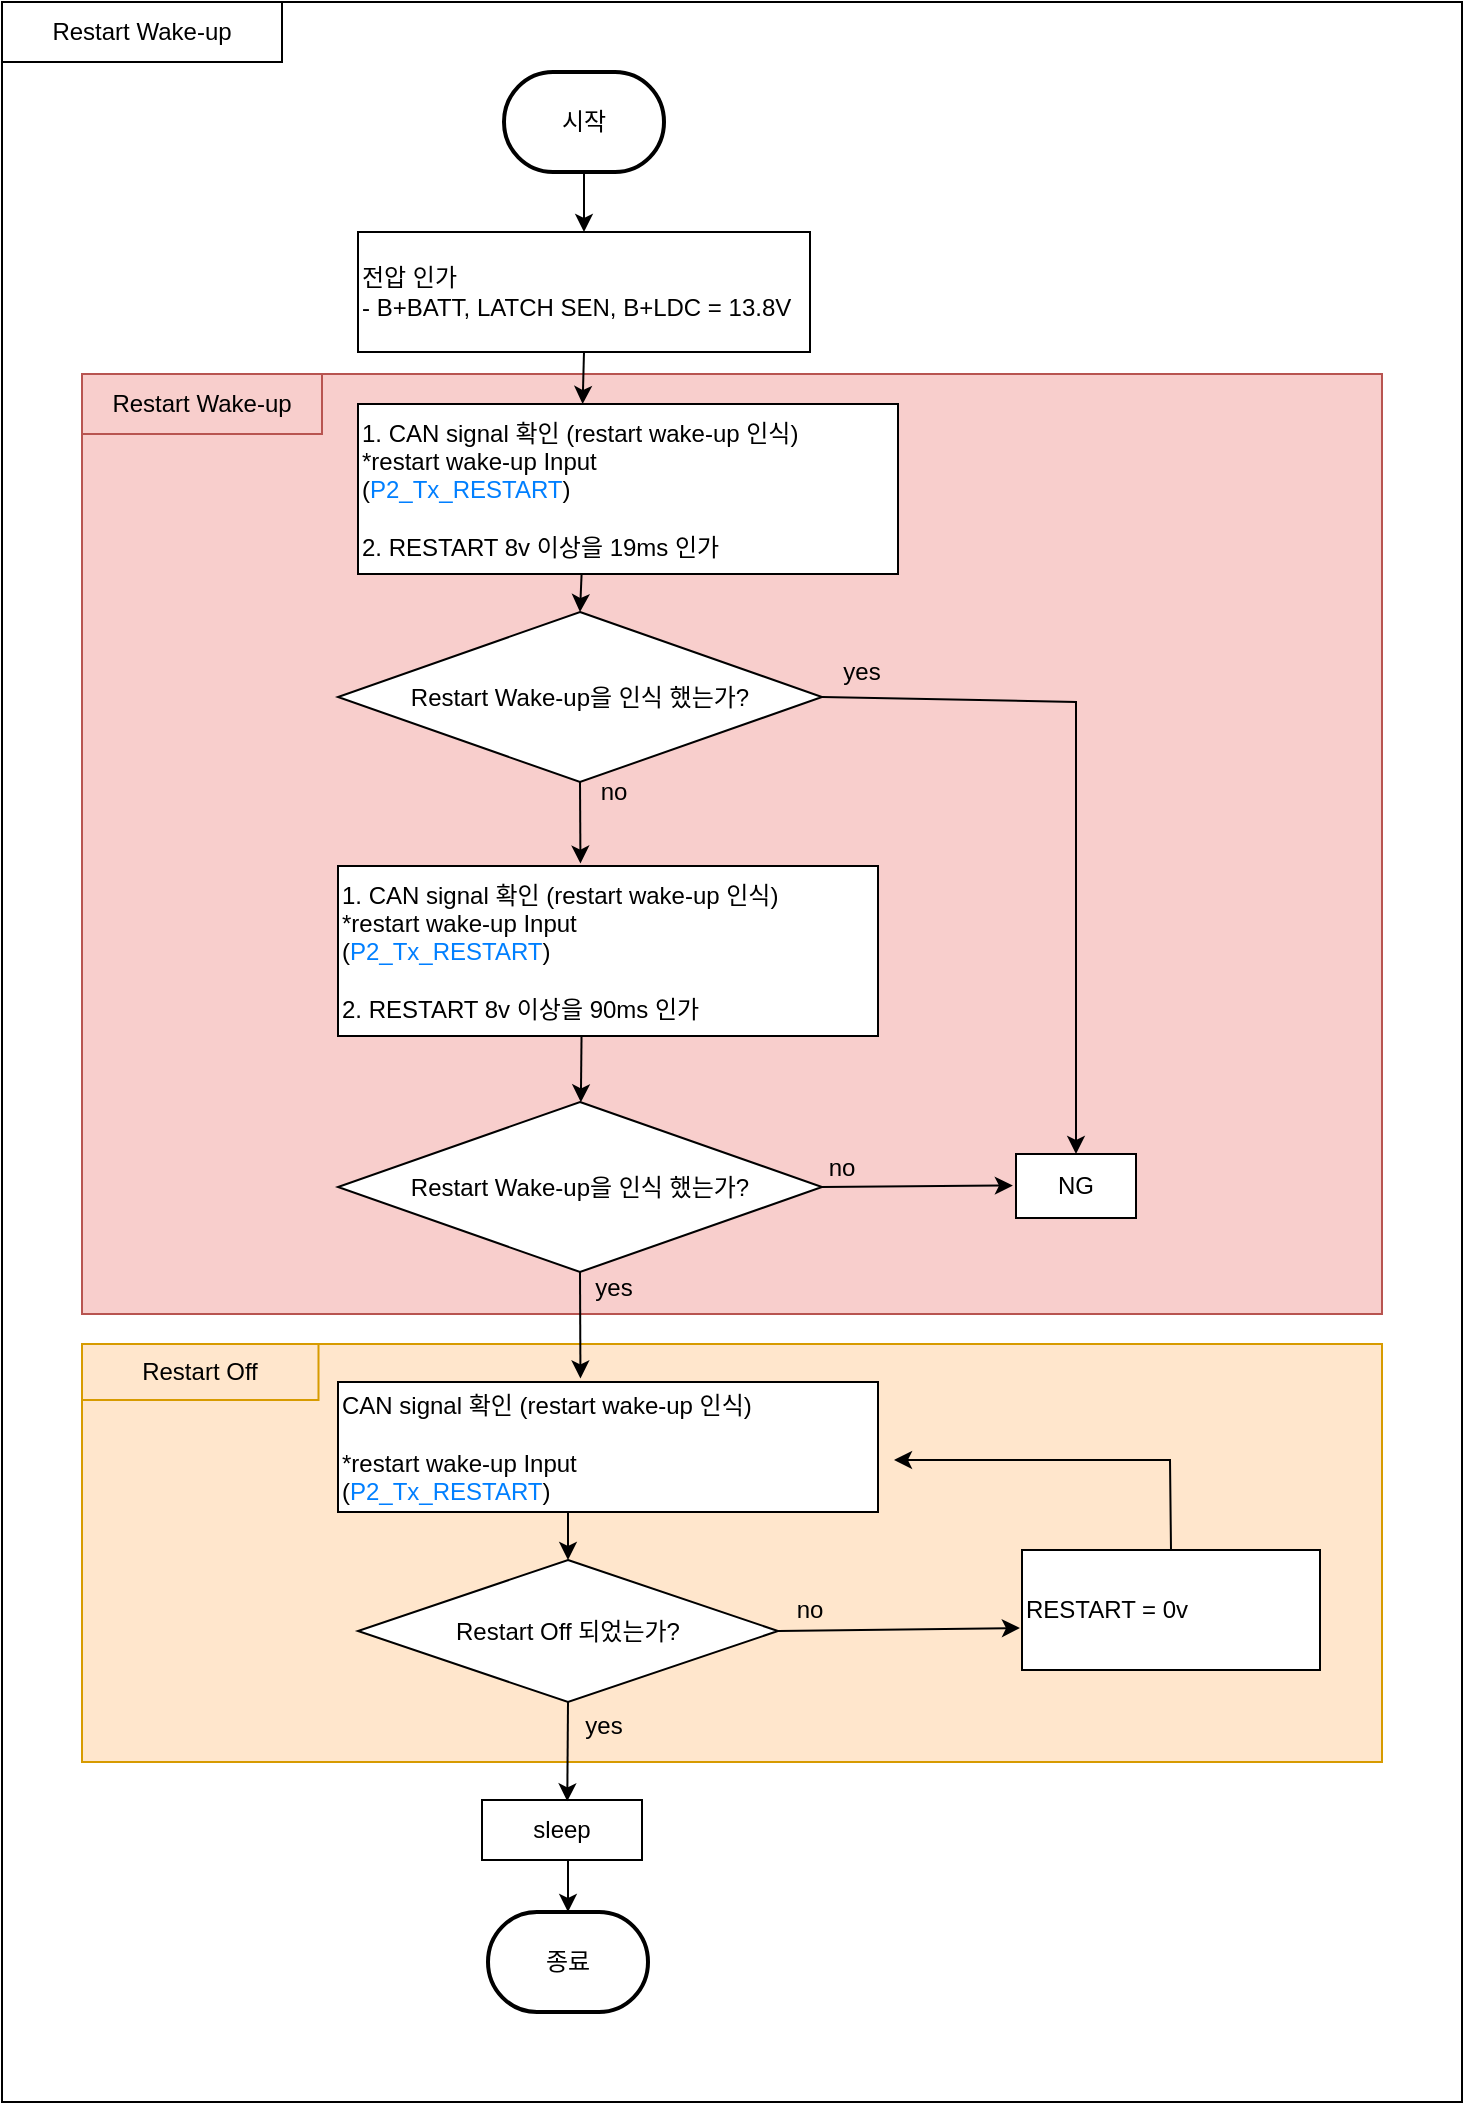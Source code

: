 <mxfile version="22.1.21" type="github">
  <diagram name="페이지-1" id="1IKooUKZ0aYFM0yAQ47z">
    <mxGraphModel dx="1373" dy="849" grid="1" gridSize="10" guides="1" tooltips="1" connect="1" arrows="1" fold="1" page="1" pageScale="1" pageWidth="827" pageHeight="1169" math="0" shadow="0">
      <root>
        <mxCell id="0" />
        <mxCell id="1" parent="0" />
        <mxCell id="aunHTb1YWMdkFglgx5La-1" value="" style="rounded=0;whiteSpace=wrap;html=1;" parent="1" vertex="1">
          <mxGeometry x="40" y="60" width="730" height="1050" as="geometry" />
        </mxCell>
        <mxCell id="aunHTb1YWMdkFglgx5La-12" value="Restart Wake-up" style="rounded=0;whiteSpace=wrap;html=1;" parent="1" vertex="1">
          <mxGeometry x="40" y="60" width="140" height="30" as="geometry" />
        </mxCell>
        <mxCell id="aunHTb1YWMdkFglgx5La-63" value="" style="rounded=0;whiteSpace=wrap;html=1;fillColor=#f8cecc;strokeColor=#b85450;" parent="1" vertex="1">
          <mxGeometry x="80" y="246" width="650" height="470" as="geometry" />
        </mxCell>
        <mxCell id="aunHTb1YWMdkFglgx5La-64" value="&lt;span style=&quot;color: rgb(0, 0, 0); font-family: Helvetica; font-size: 12px; font-style: normal; font-variant-ligatures: normal; font-variant-caps: normal; font-weight: 400; letter-spacing: normal; orphans: 2; text-align: center; text-indent: 0px; text-transform: none; widows: 2; word-spacing: 0px; -webkit-text-stroke-width: 0px; text-decoration-thickness: initial; text-decoration-style: initial; text-decoration-color: initial; float: none; display: inline !important;&quot;&gt;Restart Wake-up&lt;br&gt;&lt;/span&gt;" style="rounded=0;whiteSpace=wrap;html=1;fillColor=#f8cecc;strokeColor=#b85450;fillStyle=solid;labelBackgroundColor=none;" parent="1" vertex="1">
          <mxGeometry x="80" y="246" width="120" height="30" as="geometry" />
        </mxCell>
        <mxCell id="aunHTb1YWMdkFglgx5La-65" value="" style="rounded=0;whiteSpace=wrap;html=1;fillColor=#ffe6cc;strokeColor=#d79b00;" parent="1" vertex="1">
          <mxGeometry x="80" y="731" width="650" height="209" as="geometry" />
        </mxCell>
        <mxCell id="aunHTb1YWMdkFglgx5La-66" value="&lt;span style=&quot;color: rgb(0, 0, 0); font-family: Helvetica; font-size: 12px; font-style: normal; font-variant-ligatures: normal; font-variant-caps: normal; font-weight: 400; letter-spacing: normal; orphans: 2; text-align: center; text-indent: 0px; text-transform: none; widows: 2; word-spacing: 0px; -webkit-text-stroke-width: 0px; text-decoration-thickness: initial; text-decoration-style: initial; text-decoration-color: initial; float: none; display: inline !important;&quot;&gt;Restart Off&lt;br&gt;&lt;/span&gt;" style="rounded=0;whiteSpace=wrap;html=1;fillColor=#ffe6cc;strokeColor=#d79b00;labelBackgroundColor=none;" parent="1" vertex="1">
          <mxGeometry x="80" y="731" width="118.25" height="28" as="geometry" />
        </mxCell>
        <mxCell id="aunHTb1YWMdkFglgx5La-2" value="시작" style="strokeWidth=2;html=1;shape=mxgraph.flowchart.terminator;whiteSpace=wrap;" parent="1" vertex="1">
          <mxGeometry x="291" y="95" width="80" height="50" as="geometry" />
        </mxCell>
        <mxCell id="aunHTb1YWMdkFglgx5La-4" value="전압 인가&lt;br&gt;- B+BATT, LATCH SEN, B+LDC = 13.8V" style="rounded=0;whiteSpace=wrap;html=1;align=left;" parent="1" vertex="1">
          <mxGeometry x="218" y="175" width="226" height="60" as="geometry" />
        </mxCell>
        <mxCell id="aunHTb1YWMdkFglgx5La-5" value="Restart Wake-up을 인식 했는가?" style="rhombus;whiteSpace=wrap;html=1;" parent="1" vertex="1">
          <mxGeometry x="208" y="365" width="242" height="85" as="geometry" />
        </mxCell>
        <mxCell id="aunHTb1YWMdkFglgx5La-6" value="" style="endArrow=classic;html=1;rounded=0;entryX=0.5;entryY=0;entryDx=0;entryDy=0;exitX=0.414;exitY=1.005;exitDx=0;exitDy=0;exitPerimeter=0;" parent="1" source="aunHTb1YWMdkFglgx5La-43" target="aunHTb1YWMdkFglgx5La-5" edge="1">
          <mxGeometry width="50" height="50" relative="1" as="geometry">
            <mxPoint x="328" y="325" as="sourcePoint" />
            <mxPoint x="537" y="195" as="targetPoint" />
          </mxGeometry>
        </mxCell>
        <mxCell id="aunHTb1YWMdkFglgx5La-7" value="" style="endArrow=classic;html=1;rounded=0;exitX=0.5;exitY=1;exitDx=0;exitDy=0;exitPerimeter=0;entryX=0.5;entryY=0;entryDx=0;entryDy=0;" parent="1" source="aunHTb1YWMdkFglgx5La-2" target="aunHTb1YWMdkFglgx5La-4" edge="1">
          <mxGeometry width="50" height="50" relative="1" as="geometry">
            <mxPoint x="57" y="195" as="sourcePoint" />
            <mxPoint x="107" y="145" as="targetPoint" />
          </mxGeometry>
        </mxCell>
        <mxCell id="aunHTb1YWMdkFglgx5La-8" value="" style="endArrow=classic;html=1;rounded=0;exitX=0.5;exitY=1;exitDx=0;exitDy=0;entryX=0.449;entryY=-0.027;entryDx=0;entryDy=0;entryPerimeter=0;" parent="1" edge="1" target="aunHTb1YWMdkFglgx5La-62">
          <mxGeometry width="50" height="50" relative="1" as="geometry">
            <mxPoint x="329" y="695" as="sourcePoint" />
            <mxPoint x="329" y="754" as="targetPoint" />
          </mxGeometry>
        </mxCell>
        <mxCell id="aunHTb1YWMdkFglgx5La-27" value="yes" style="text;html=1;strokeColor=none;fillColor=none;align=center;verticalAlign=middle;whiteSpace=wrap;rounded=0;" parent="1" vertex="1">
          <mxGeometry x="316" y="688" width="60" height="30" as="geometry" />
        </mxCell>
        <mxCell id="aunHTb1YWMdkFglgx5La-29" value="no" style="text;html=1;strokeColor=none;fillColor=none;align=center;verticalAlign=middle;whiteSpace=wrap;rounded=0;" parent="1" vertex="1">
          <mxGeometry x="316" y="440" width="60" height="30" as="geometry" />
        </mxCell>
        <mxCell id="aunHTb1YWMdkFglgx5La-33" value="Restart Wake-up을 인식 했는가?" style="rhombus;whiteSpace=wrap;html=1;" parent="1" vertex="1">
          <mxGeometry x="208" y="610" width="242" height="85" as="geometry" />
        </mxCell>
        <mxCell id="aunHTb1YWMdkFglgx5La-34" value="no" style="text;html=1;strokeColor=none;fillColor=none;align=center;verticalAlign=middle;whiteSpace=wrap;rounded=0;" parent="1" vertex="1">
          <mxGeometry x="430" y="628" width="60" height="30" as="geometry" />
        </mxCell>
        <mxCell id="aunHTb1YWMdkFglgx5La-35" value="" style="endArrow=classic;html=1;rounded=0;exitX=0.451;exitY=0.995;exitDx=0;exitDy=0;exitPerimeter=0;" parent="1" source="aunHTb1YWMdkFglgx5La-49" target="aunHTb1YWMdkFglgx5La-33" edge="1">
          <mxGeometry width="50" height="50" relative="1" as="geometry">
            <mxPoint x="328.3" y="553.62" as="sourcePoint" />
            <mxPoint x="56" y="344" as="targetPoint" />
          </mxGeometry>
        </mxCell>
        <mxCell id="aunHTb1YWMdkFglgx5La-36" value="NG" style="rounded=0;whiteSpace=wrap;html=1;align=center;" parent="1" vertex="1">
          <mxGeometry x="547" y="636" width="60" height="32" as="geometry" />
        </mxCell>
        <mxCell id="aunHTb1YWMdkFglgx5La-37" value="yes" style="text;html=1;strokeColor=none;fillColor=none;align=center;verticalAlign=middle;whiteSpace=wrap;rounded=0;" parent="1" vertex="1">
          <mxGeometry x="440" y="380" width="60" height="30" as="geometry" />
        </mxCell>
        <mxCell id="aunHTb1YWMdkFglgx5La-38" value="" style="endArrow=classic;html=1;rounded=0;exitX=1;exitY=0.5;exitDx=0;exitDy=0;entryX=0.5;entryY=0;entryDx=0;entryDy=0;" parent="1" source="aunHTb1YWMdkFglgx5La-5" target="aunHTb1YWMdkFglgx5La-36" edge="1">
          <mxGeometry width="50" height="50" relative="1" as="geometry">
            <mxPoint x="566" y="395" as="sourcePoint" />
            <mxPoint x="616" y="345" as="targetPoint" />
            <Array as="points">
              <mxPoint x="577" y="410" />
            </Array>
          </mxGeometry>
        </mxCell>
        <mxCell id="aunHTb1YWMdkFglgx5La-43" value="1. CAN signal 확인 (restart wake-up 인식)&lt;br&gt;*restart wake-up&amp;nbsp;Input&amp;nbsp;&lt;br&gt;(&lt;font color=&quot;#007fff&quot;&gt;P2_Tx_RESTART&lt;/font&gt;)&lt;br&gt;&lt;br&gt;2. RESTART 8v 이상을&amp;nbsp;&lt;span style=&quot;text-align: center;&quot;&gt;19ms 인가&amp;nbsp;&lt;/span&gt;" style="rounded=0;whiteSpace=wrap;html=1;align=left;" parent="1" vertex="1">
          <mxGeometry x="218" y="261" width="270" height="85" as="geometry" />
        </mxCell>
        <mxCell id="aunHTb1YWMdkFglgx5La-44" value="" style="endArrow=classic;html=1;rounded=0;exitX=0.5;exitY=1;exitDx=0;exitDy=0;entryX=0.416;entryY=0;entryDx=0;entryDy=0;entryPerimeter=0;" parent="1" source="aunHTb1YWMdkFglgx5La-4" target="aunHTb1YWMdkFglgx5La-43" edge="1">
          <mxGeometry width="50" height="50" relative="1" as="geometry">
            <mxPoint x="518" y="245" as="sourcePoint" />
            <mxPoint x="568" y="195" as="targetPoint" />
          </mxGeometry>
        </mxCell>
        <mxCell id="aunHTb1YWMdkFglgx5La-48" value="" style="endArrow=classic;html=1;rounded=0;exitX=0.5;exitY=1;exitDx=0;exitDy=0;entryX=0.449;entryY=-0.014;entryDx=0;entryDy=0;entryPerimeter=0;" parent="1" source="aunHTb1YWMdkFglgx5La-5" target="aunHTb1YWMdkFglgx5La-49" edge="1">
          <mxGeometry width="50" height="50" relative="1" as="geometry">
            <mxPoint x="488" y="485" as="sourcePoint" />
            <mxPoint x="328.3" y="496.98" as="targetPoint" />
          </mxGeometry>
        </mxCell>
        <mxCell id="aunHTb1YWMdkFglgx5La-49" value="1. CAN signal 확인 (restart wake-up 인식)&lt;br&gt;*restart wake-up&amp;nbsp;Input&amp;nbsp;&lt;br&gt;(&lt;font color=&quot;#007fff&quot;&gt;P2_Tx_RESTART&lt;/font&gt;)&lt;br&gt;&lt;br&gt;2.&amp;nbsp;RESTART 8v 이상을&amp;nbsp;&lt;span style=&quot;text-align: center;&quot;&gt;90ms 인가&amp;nbsp;&lt;/span&gt;" style="rounded=0;whiteSpace=wrap;html=1;align=left;" parent="1" vertex="1">
          <mxGeometry x="208" y="492" width="270" height="85" as="geometry" />
        </mxCell>
        <mxCell id="aunHTb1YWMdkFglgx5La-51" value="종료" style="strokeWidth=2;html=1;shape=mxgraph.flowchart.terminator;whiteSpace=wrap;" parent="1" vertex="1">
          <mxGeometry x="283" y="1015" width="80" height="50" as="geometry" />
        </mxCell>
        <mxCell id="aunHTb1YWMdkFglgx5La-52" value="Restart Off 되었는가?" style="rhombus;whiteSpace=wrap;html=1;" parent="1" vertex="1">
          <mxGeometry x="218" y="839" width="210" height="71" as="geometry" />
        </mxCell>
        <mxCell id="aunHTb1YWMdkFglgx5La-53" value="" style="endArrow=classic;html=1;rounded=0;exitX=0.5;exitY=1;exitDx=0;exitDy=0;entryX=0.5;entryY=0;entryDx=0;entryDy=0;" parent="1" target="aunHTb1YWMdkFglgx5La-52" edge="1">
          <mxGeometry width="50" height="50" relative="1" as="geometry">
            <mxPoint x="323" y="799" as="sourcePoint" />
            <mxPoint x="529" y="759" as="targetPoint" />
          </mxGeometry>
        </mxCell>
        <mxCell id="aunHTb1YWMdkFglgx5La-54" value="" style="endArrow=classic;html=1;rounded=0;exitX=0.5;exitY=1;exitDx=0;exitDy=0;entryX=0.5;entryY=0;entryDx=0;entryDy=0;entryPerimeter=0;" parent="1" target="aunHTb1YWMdkFglgx5La-51" edge="1">
          <mxGeometry width="50" height="50" relative="1" as="geometry">
            <mxPoint x="323" y="989" as="sourcePoint" />
            <mxPoint x="109" y="939" as="targetPoint" />
          </mxGeometry>
        </mxCell>
        <mxCell id="aunHTb1YWMdkFglgx5La-55" value="RESTART = 0v" style="rounded=0;whiteSpace=wrap;html=1;align=left;" parent="1" vertex="1">
          <mxGeometry x="550" y="834" width="149" height="60" as="geometry" />
        </mxCell>
        <mxCell id="aunHTb1YWMdkFglgx5La-56" value="" style="endArrow=classic;html=1;rounded=0;exitX=1;exitY=0.5;exitDx=0;exitDy=0;entryX=-0.007;entryY=0.65;entryDx=0;entryDy=0;entryPerimeter=0;" parent="1" source="aunHTb1YWMdkFglgx5La-52" target="aunHTb1YWMdkFglgx5La-55" edge="1">
          <mxGeometry width="50" height="50" relative="1" as="geometry">
            <mxPoint x="559" y="809" as="sourcePoint" />
            <mxPoint x="609" y="759" as="targetPoint" />
          </mxGeometry>
        </mxCell>
        <mxCell id="aunHTb1YWMdkFglgx5La-57" value="sleep" style="rounded=0;whiteSpace=wrap;html=1;align=center;" parent="1" vertex="1">
          <mxGeometry x="280" y="959" width="80" height="30" as="geometry" />
        </mxCell>
        <mxCell id="aunHTb1YWMdkFglgx5La-58" value="" style="endArrow=classic;html=1;rounded=0;exitX=0.5;exitY=1;exitDx=0;exitDy=0;entryX=0.533;entryY=0.022;entryDx=0;entryDy=0;entryPerimeter=0;" parent="1" source="aunHTb1YWMdkFglgx5La-52" target="aunHTb1YWMdkFglgx5La-57" edge="1">
          <mxGeometry width="50" height="50" relative="1" as="geometry">
            <mxPoint x="120" y="939" as="sourcePoint" />
            <mxPoint x="170" y="889" as="targetPoint" />
          </mxGeometry>
        </mxCell>
        <mxCell id="aunHTb1YWMdkFglgx5La-59" value="yes" style="text;html=1;strokeColor=none;fillColor=none;align=center;verticalAlign=middle;whiteSpace=wrap;rounded=0;" parent="1" vertex="1">
          <mxGeometry x="311" y="907" width="60" height="30" as="geometry" />
        </mxCell>
        <mxCell id="aunHTb1YWMdkFglgx5La-60" value="no" style="text;html=1;strokeColor=none;fillColor=none;align=center;verticalAlign=middle;whiteSpace=wrap;rounded=0;" parent="1" vertex="1">
          <mxGeometry x="414" y="849" width="60" height="30" as="geometry" />
        </mxCell>
        <mxCell id="aunHTb1YWMdkFglgx5La-61" value="" style="endArrow=classic;html=1;rounded=0;exitX=0.5;exitY=0;exitDx=0;exitDy=0;" parent="1" source="aunHTb1YWMdkFglgx5La-55" edge="1">
          <mxGeometry width="50" height="50" relative="1" as="geometry">
            <mxPoint x="684" y="839" as="sourcePoint" />
            <mxPoint x="486" y="789" as="targetPoint" />
            <Array as="points">
              <mxPoint x="624" y="789" />
            </Array>
          </mxGeometry>
        </mxCell>
        <mxCell id="aunHTb1YWMdkFglgx5La-62" value="CAN signal 확인 (restart wake-up 인식)&lt;br&gt;&lt;br&gt;*restart wake-up&amp;nbsp;Input&amp;nbsp;&lt;br&gt;(&lt;font color=&quot;#007fff&quot;&gt;P2_Tx_RESTART&lt;/font&gt;)" style="rounded=0;whiteSpace=wrap;html=1;align=left;" parent="1" vertex="1">
          <mxGeometry x="208" y="750" width="270" height="65" as="geometry" />
        </mxCell>
        <mxCell id="3M9bPRSgMb0RaMjHQsM1-2" value="" style="endArrow=classic;html=1;rounded=0;exitX=1;exitY=0.5;exitDx=0;exitDy=0;entryX=-0.026;entryY=0.492;entryDx=0;entryDy=0;entryPerimeter=0;" edge="1" parent="1" source="aunHTb1YWMdkFglgx5La-33" target="aunHTb1YWMdkFglgx5La-36">
          <mxGeometry width="50" height="50" relative="1" as="geometry">
            <mxPoint x="480" y="650" as="sourcePoint" />
            <mxPoint x="530" y="600" as="targetPoint" />
          </mxGeometry>
        </mxCell>
      </root>
    </mxGraphModel>
  </diagram>
</mxfile>
